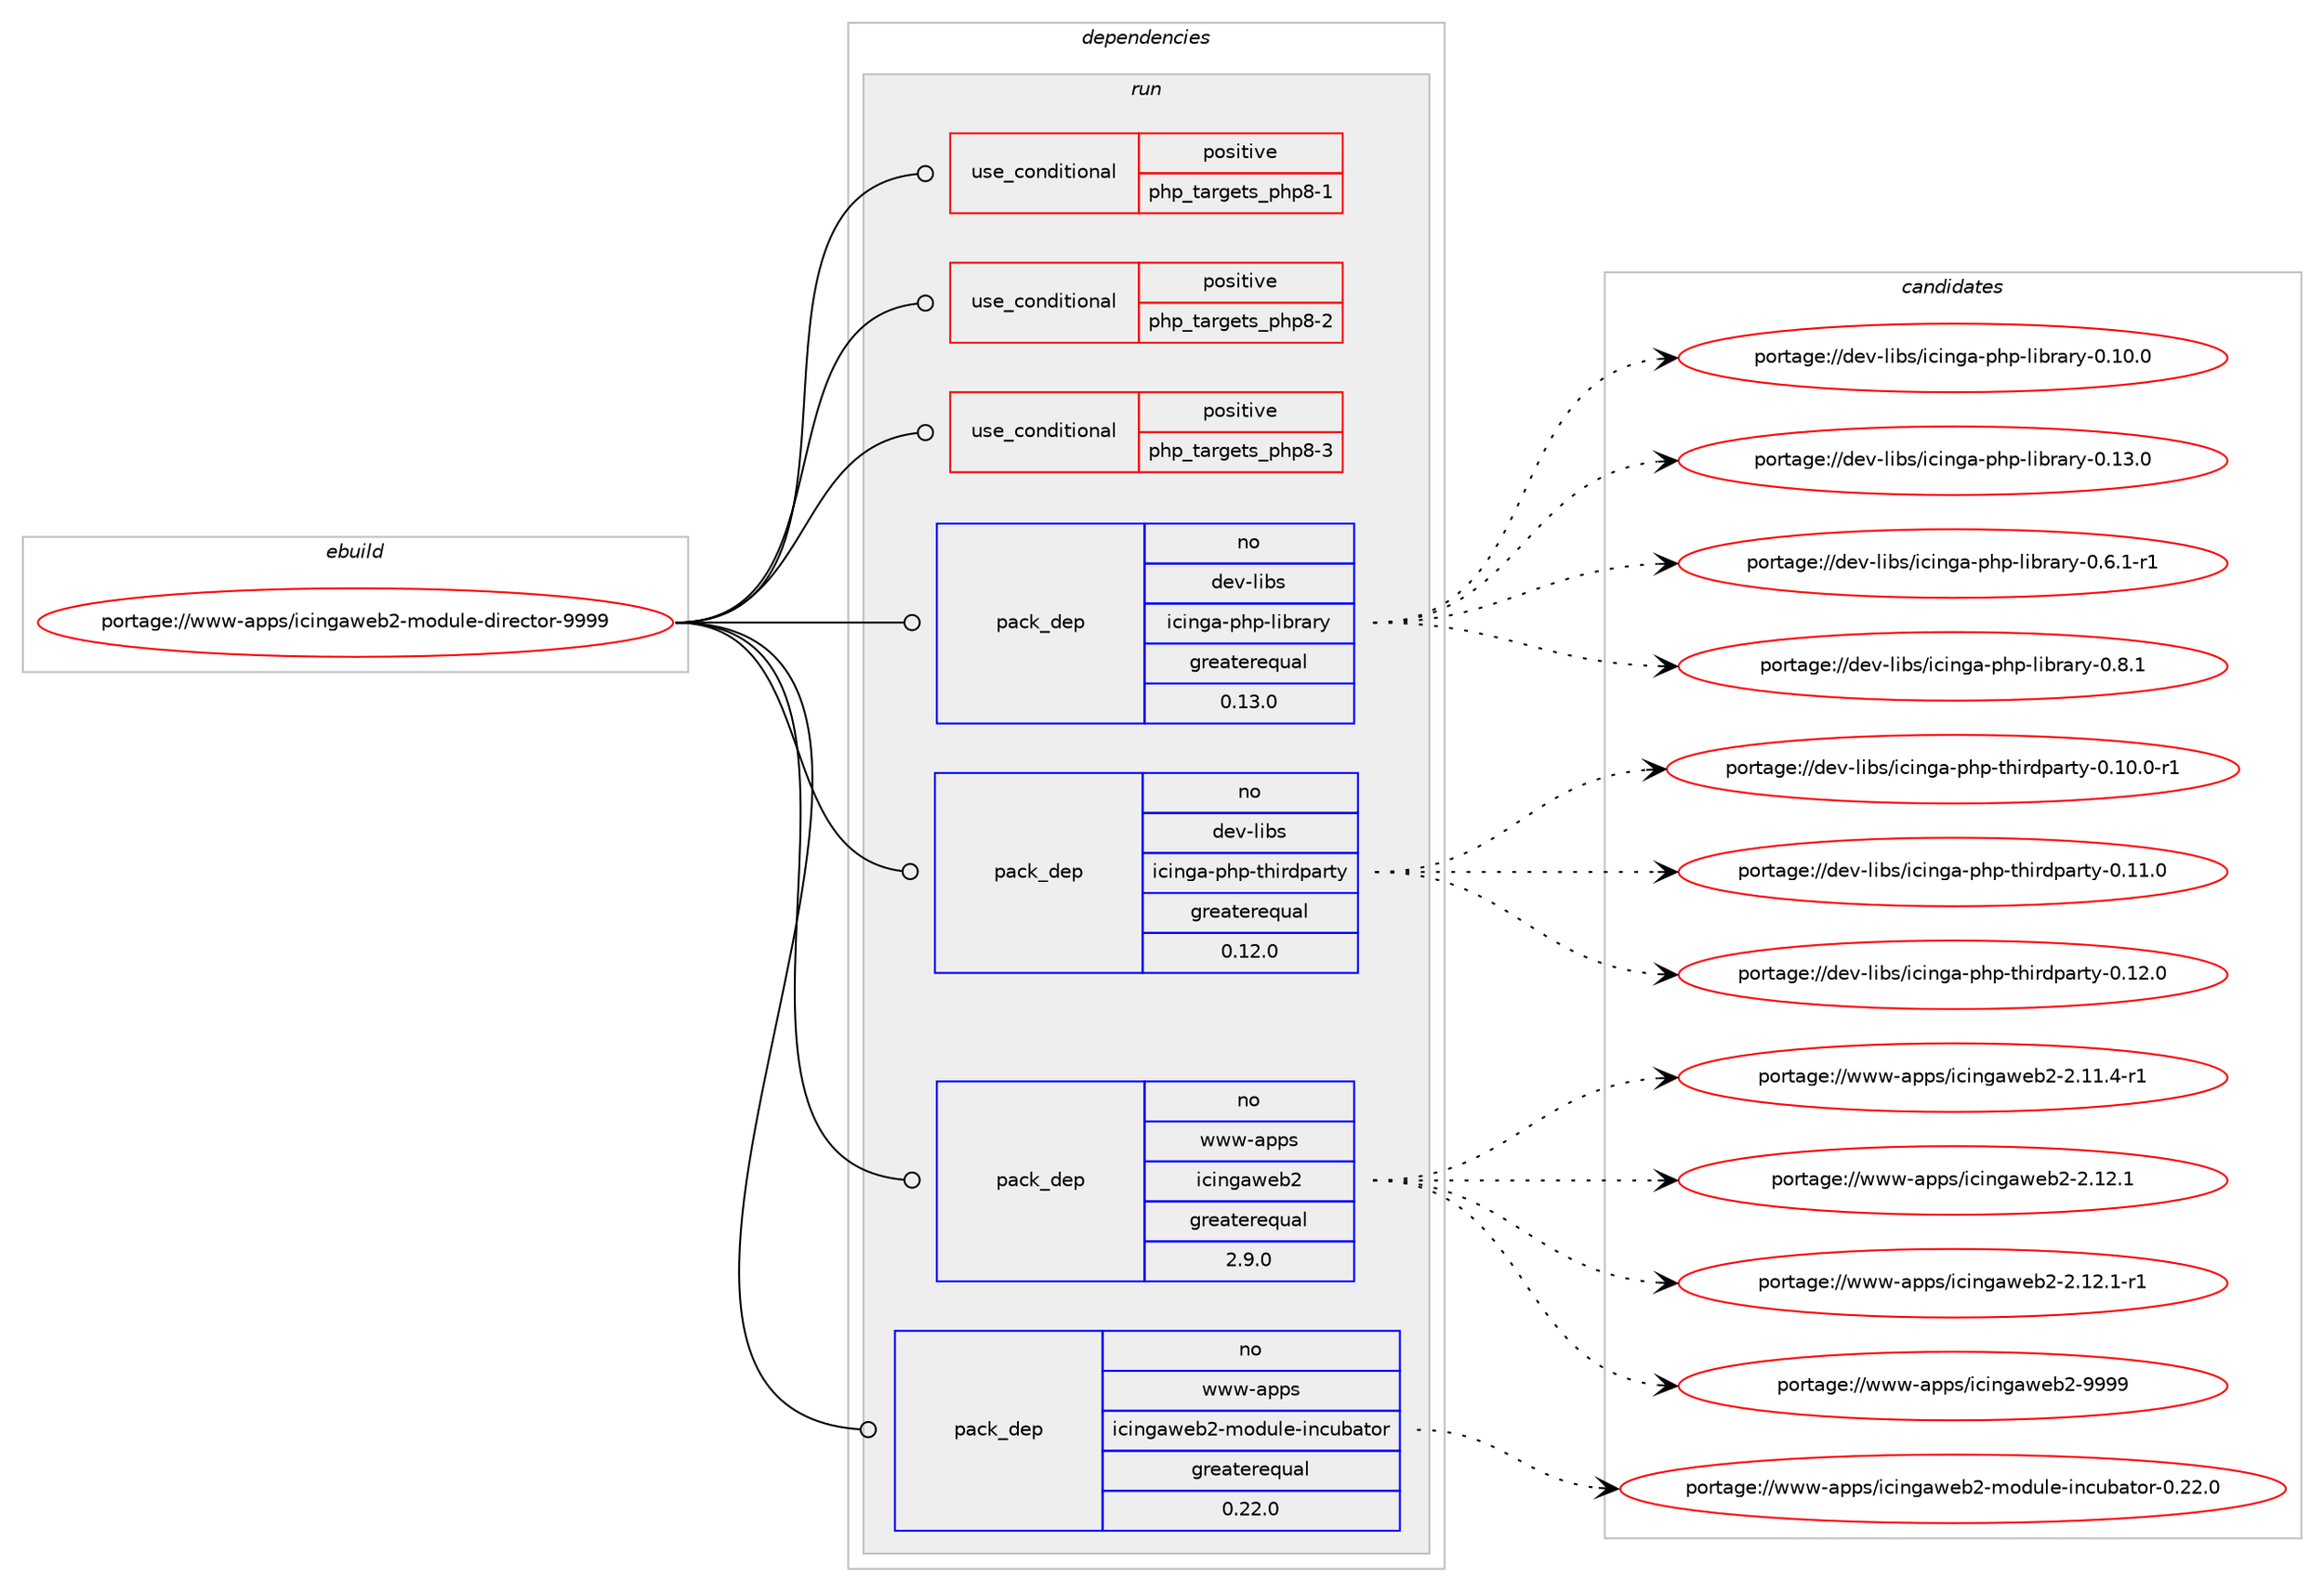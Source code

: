 digraph prolog {

# *************
# Graph options
# *************

newrank=true;
concentrate=true;
compound=true;
graph [rankdir=LR,fontname=Helvetica,fontsize=10,ranksep=1.5];#, ranksep=2.5, nodesep=0.2];
edge  [arrowhead=vee];
node  [fontname=Helvetica,fontsize=10];

# **********
# The ebuild
# **********

subgraph cluster_leftcol {
color=gray;
rank=same;
label=<<i>ebuild</i>>;
id [label="portage://www-apps/icingaweb2-module-director-9999", color=red, width=4, href="../www-apps/icingaweb2-module-director-9999.svg"];
}

# ****************
# The dependencies
# ****************

subgraph cluster_midcol {
color=gray;
label=<<i>dependencies</i>>;
subgraph cluster_compile {
fillcolor="#eeeeee";
style=filled;
label=<<i>compile</i>>;
# *** BEGIN UNKNOWN DEPENDENCY TYPE (TODO) ***
# id -> package_dependency(portage://www-apps/icingaweb2-module-director-9999,install,no,acct-group,icingaweb2,none,[,,],[],[])
# *** END UNKNOWN DEPENDENCY TYPE (TODO) ***

# *** BEGIN UNKNOWN DEPENDENCY TYPE (TODO) ***
# id -> package_dependency(portage://www-apps/icingaweb2-module-director-9999,install,no,acct-user,icingadirector,none,[,,],[],[])
# *** END UNKNOWN DEPENDENCY TYPE (TODO) ***

}
subgraph cluster_compileandrun {
fillcolor="#eeeeee";
style=filled;
label=<<i>compile and run</i>>;
}
subgraph cluster_run {
fillcolor="#eeeeee";
style=filled;
label=<<i>run</i>>;
subgraph cond116144 {
dependency223883 [label=<<TABLE BORDER="0" CELLBORDER="1" CELLSPACING="0" CELLPADDING="4"><TR><TD ROWSPAN="3" CELLPADDING="10">use_conditional</TD></TR><TR><TD>positive</TD></TR><TR><TD>php_targets_php8-1</TD></TR></TABLE>>, shape=none, color=red];
# *** BEGIN UNKNOWN DEPENDENCY TYPE (TODO) ***
# dependency223883 -> package_dependency(portage://www-apps/icingaweb2-module-director-9999,run,no,dev-lang,php,none,[,,],[slot(8.1)],[use(enable(curl),none),use(enable(iconv),none),use(enable(pcntl),none),use(enable(posix),none),use(enable(sockets),none)])
# *** END UNKNOWN DEPENDENCY TYPE (TODO) ***

}
id:e -> dependency223883:w [weight=20,style="solid",arrowhead="odot"];
subgraph cond116145 {
dependency223884 [label=<<TABLE BORDER="0" CELLBORDER="1" CELLSPACING="0" CELLPADDING="4"><TR><TD ROWSPAN="3" CELLPADDING="10">use_conditional</TD></TR><TR><TD>positive</TD></TR><TR><TD>php_targets_php8-2</TD></TR></TABLE>>, shape=none, color=red];
# *** BEGIN UNKNOWN DEPENDENCY TYPE (TODO) ***
# dependency223884 -> package_dependency(portage://www-apps/icingaweb2-module-director-9999,run,no,dev-lang,php,none,[,,],[slot(8.2)],[use(enable(curl),none),use(enable(iconv),none),use(enable(pcntl),none),use(enable(posix),none),use(enable(sockets),none)])
# *** END UNKNOWN DEPENDENCY TYPE (TODO) ***

}
id:e -> dependency223884:w [weight=20,style="solid",arrowhead="odot"];
subgraph cond116146 {
dependency223885 [label=<<TABLE BORDER="0" CELLBORDER="1" CELLSPACING="0" CELLPADDING="4"><TR><TD ROWSPAN="3" CELLPADDING="10">use_conditional</TD></TR><TR><TD>positive</TD></TR><TR><TD>php_targets_php8-3</TD></TR></TABLE>>, shape=none, color=red];
# *** BEGIN UNKNOWN DEPENDENCY TYPE (TODO) ***
# dependency223885 -> package_dependency(portage://www-apps/icingaweb2-module-director-9999,run,no,dev-lang,php,none,[,,],[slot(8.3)],[use(enable(curl),none),use(enable(iconv),none),use(enable(pcntl),none),use(enable(posix),none),use(enable(sockets),none)])
# *** END UNKNOWN DEPENDENCY TYPE (TODO) ***

}
id:e -> dependency223885:w [weight=20,style="solid",arrowhead="odot"];
# *** BEGIN UNKNOWN DEPENDENCY TYPE (TODO) ***
# id -> package_dependency(portage://www-apps/icingaweb2-module-director-9999,run,no,acct-group,icingaweb2,none,[,,],[],[])
# *** END UNKNOWN DEPENDENCY TYPE (TODO) ***

# *** BEGIN UNKNOWN DEPENDENCY TYPE (TODO) ***
# id -> package_dependency(portage://www-apps/icingaweb2-module-director-9999,run,no,acct-user,icingadirector,none,[,,],[],[])
# *** END UNKNOWN DEPENDENCY TYPE (TODO) ***

subgraph pack104540 {
dependency223886 [label=<<TABLE BORDER="0" CELLBORDER="1" CELLSPACING="0" CELLPADDING="4" WIDTH="220"><TR><TD ROWSPAN="6" CELLPADDING="30">pack_dep</TD></TR><TR><TD WIDTH="110">no</TD></TR><TR><TD>dev-libs</TD></TR><TR><TD>icinga-php-library</TD></TR><TR><TD>greaterequal</TD></TR><TR><TD>0.13.0</TD></TR></TABLE>>, shape=none, color=blue];
}
id:e -> dependency223886:w [weight=20,style="solid",arrowhead="odot"];
subgraph pack104541 {
dependency223887 [label=<<TABLE BORDER="0" CELLBORDER="1" CELLSPACING="0" CELLPADDING="4" WIDTH="220"><TR><TD ROWSPAN="6" CELLPADDING="30">pack_dep</TD></TR><TR><TD WIDTH="110">no</TD></TR><TR><TD>dev-libs</TD></TR><TR><TD>icinga-php-thirdparty</TD></TR><TR><TD>greaterequal</TD></TR><TR><TD>0.12.0</TD></TR></TABLE>>, shape=none, color=blue];
}
id:e -> dependency223887:w [weight=20,style="solid",arrowhead="odot"];
subgraph pack104542 {
dependency223888 [label=<<TABLE BORDER="0" CELLBORDER="1" CELLSPACING="0" CELLPADDING="4" WIDTH="220"><TR><TD ROWSPAN="6" CELLPADDING="30">pack_dep</TD></TR><TR><TD WIDTH="110">no</TD></TR><TR><TD>www-apps</TD></TR><TR><TD>icingaweb2</TD></TR><TR><TD>greaterequal</TD></TR><TR><TD>2.9.0</TD></TR></TABLE>>, shape=none, color=blue];
}
id:e -> dependency223888:w [weight=20,style="solid",arrowhead="odot"];
subgraph pack104543 {
dependency223889 [label=<<TABLE BORDER="0" CELLBORDER="1" CELLSPACING="0" CELLPADDING="4" WIDTH="220"><TR><TD ROWSPAN="6" CELLPADDING="30">pack_dep</TD></TR><TR><TD WIDTH="110">no</TD></TR><TR><TD>www-apps</TD></TR><TR><TD>icingaweb2-module-incubator</TD></TR><TR><TD>greaterequal</TD></TR><TR><TD>0.22.0</TD></TR></TABLE>>, shape=none, color=blue];
}
id:e -> dependency223889:w [weight=20,style="solid",arrowhead="odot"];
}
}

# **************
# The candidates
# **************

subgraph cluster_choices {
rank=same;
color=gray;
label=<<i>candidates</i>>;

subgraph choice104540 {
color=black;
nodesep=1;
choice10010111845108105981154710599105110103974511210411245108105981149711412145484649484648 [label="portage://dev-libs/icinga-php-library-0.10.0", color=red, width=4,href="../dev-libs/icinga-php-library-0.10.0.svg"];
choice10010111845108105981154710599105110103974511210411245108105981149711412145484649514648 [label="portage://dev-libs/icinga-php-library-0.13.0", color=red, width=4,href="../dev-libs/icinga-php-library-0.13.0.svg"];
choice1001011184510810598115471059910511010397451121041124510810598114971141214548465446494511449 [label="portage://dev-libs/icinga-php-library-0.6.1-r1", color=red, width=4,href="../dev-libs/icinga-php-library-0.6.1-r1.svg"];
choice100101118451081059811547105991051101039745112104112451081059811497114121454846564649 [label="portage://dev-libs/icinga-php-library-0.8.1", color=red, width=4,href="../dev-libs/icinga-php-library-0.8.1.svg"];
dependency223886:e -> choice10010111845108105981154710599105110103974511210411245108105981149711412145484649484648:w [style=dotted,weight="100"];
dependency223886:e -> choice10010111845108105981154710599105110103974511210411245108105981149711412145484649514648:w [style=dotted,weight="100"];
dependency223886:e -> choice1001011184510810598115471059910511010397451121041124510810598114971141214548465446494511449:w [style=dotted,weight="100"];
dependency223886:e -> choice100101118451081059811547105991051101039745112104112451081059811497114121454846564649:w [style=dotted,weight="100"];
}
subgraph choice104541 {
color=black;
nodesep=1;
choice1001011184510810598115471059910511010397451121041124511610410511410011297114116121454846494846484511449 [label="portage://dev-libs/icinga-php-thirdparty-0.10.0-r1", color=red, width=4,href="../dev-libs/icinga-php-thirdparty-0.10.0-r1.svg"];
choice100101118451081059811547105991051101039745112104112451161041051141001129711411612145484649494648 [label="portage://dev-libs/icinga-php-thirdparty-0.11.0", color=red, width=4,href="../dev-libs/icinga-php-thirdparty-0.11.0.svg"];
choice100101118451081059811547105991051101039745112104112451161041051141001129711411612145484649504648 [label="portage://dev-libs/icinga-php-thirdparty-0.12.0", color=red, width=4,href="../dev-libs/icinga-php-thirdparty-0.12.0.svg"];
dependency223887:e -> choice1001011184510810598115471059910511010397451121041124511610410511410011297114116121454846494846484511449:w [style=dotted,weight="100"];
dependency223887:e -> choice100101118451081059811547105991051101039745112104112451161041051141001129711411612145484649494648:w [style=dotted,weight="100"];
dependency223887:e -> choice100101118451081059811547105991051101039745112104112451161041051141001129711411612145484649504648:w [style=dotted,weight="100"];
}
subgraph choice104542 {
color=black;
nodesep=1;
choice11911911945971121121154710599105110103971191019850455046494946524511449 [label="portage://www-apps/icingaweb2-2.11.4-r1", color=red, width=4,href="../www-apps/icingaweb2-2.11.4-r1.svg"];
choice1191191194597112112115471059910511010397119101985045504649504649 [label="portage://www-apps/icingaweb2-2.12.1", color=red, width=4,href="../www-apps/icingaweb2-2.12.1.svg"];
choice11911911945971121121154710599105110103971191019850455046495046494511449 [label="portage://www-apps/icingaweb2-2.12.1-r1", color=red, width=4,href="../www-apps/icingaweb2-2.12.1-r1.svg"];
choice119119119459711211211547105991051101039711910198504557575757 [label="portage://www-apps/icingaweb2-9999", color=red, width=4,href="../www-apps/icingaweb2-9999.svg"];
dependency223888:e -> choice11911911945971121121154710599105110103971191019850455046494946524511449:w [style=dotted,weight="100"];
dependency223888:e -> choice1191191194597112112115471059910511010397119101985045504649504649:w [style=dotted,weight="100"];
dependency223888:e -> choice11911911945971121121154710599105110103971191019850455046495046494511449:w [style=dotted,weight="100"];
dependency223888:e -> choice119119119459711211211547105991051101039711910198504557575757:w [style=dotted,weight="100"];
}
subgraph choice104543 {
color=black;
nodesep=1;
choice11911911945971121121154710599105110103971191019850451091111001171081014510511099117989711611111445484650504648 [label="portage://www-apps/icingaweb2-module-incubator-0.22.0", color=red, width=4,href="../www-apps/icingaweb2-module-incubator-0.22.0.svg"];
dependency223889:e -> choice11911911945971121121154710599105110103971191019850451091111001171081014510511099117989711611111445484650504648:w [style=dotted,weight="100"];
}
}

}

